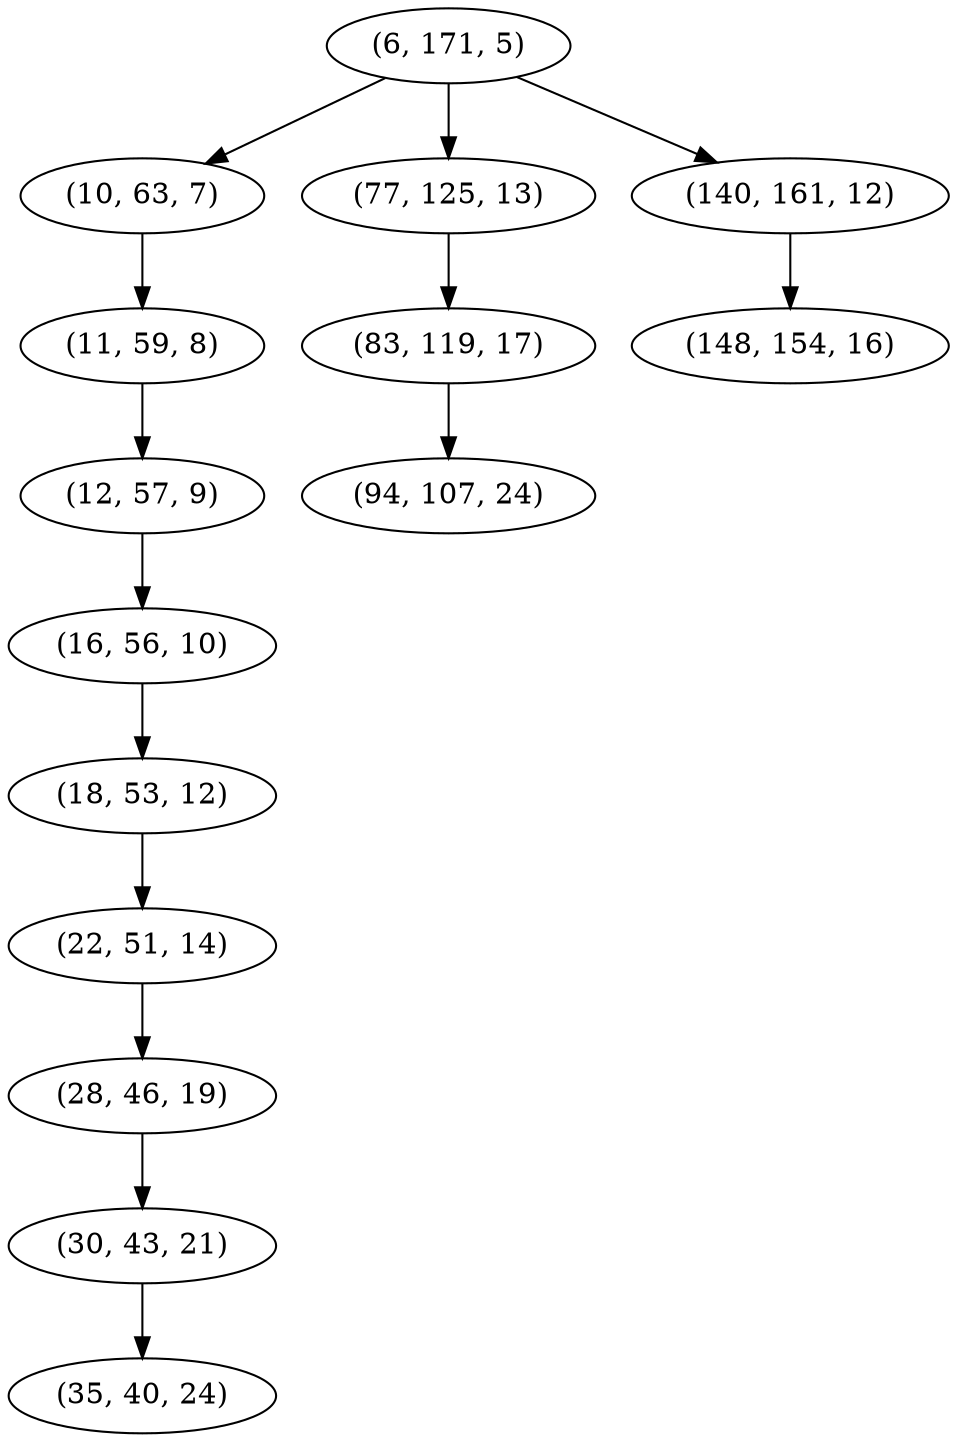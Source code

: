 digraph tree {
    "(6, 171, 5)";
    "(10, 63, 7)";
    "(11, 59, 8)";
    "(12, 57, 9)";
    "(16, 56, 10)";
    "(18, 53, 12)";
    "(22, 51, 14)";
    "(28, 46, 19)";
    "(30, 43, 21)";
    "(35, 40, 24)";
    "(77, 125, 13)";
    "(83, 119, 17)";
    "(94, 107, 24)";
    "(140, 161, 12)";
    "(148, 154, 16)";
    "(6, 171, 5)" -> "(10, 63, 7)";
    "(6, 171, 5)" -> "(77, 125, 13)";
    "(6, 171, 5)" -> "(140, 161, 12)";
    "(10, 63, 7)" -> "(11, 59, 8)";
    "(11, 59, 8)" -> "(12, 57, 9)";
    "(12, 57, 9)" -> "(16, 56, 10)";
    "(16, 56, 10)" -> "(18, 53, 12)";
    "(18, 53, 12)" -> "(22, 51, 14)";
    "(22, 51, 14)" -> "(28, 46, 19)";
    "(28, 46, 19)" -> "(30, 43, 21)";
    "(30, 43, 21)" -> "(35, 40, 24)";
    "(77, 125, 13)" -> "(83, 119, 17)";
    "(83, 119, 17)" -> "(94, 107, 24)";
    "(140, 161, 12)" -> "(148, 154, 16)";
}
